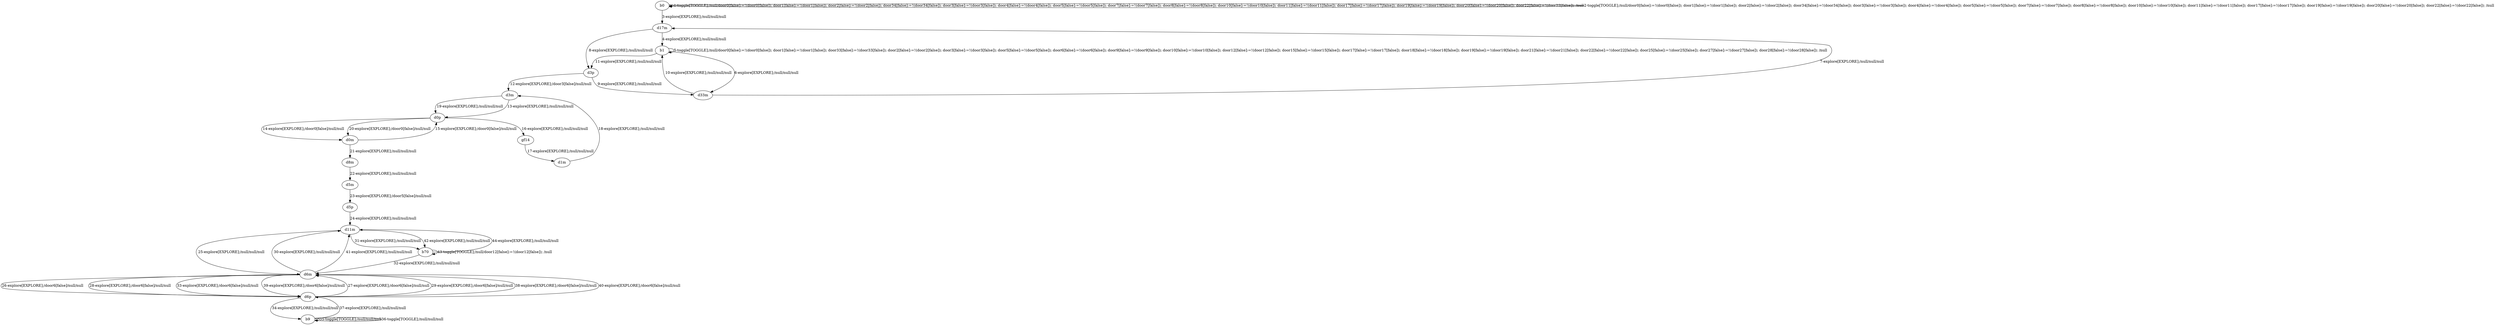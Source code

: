# Total number of goals covered by this test: 3
# d6p --> b9
# b9 --> b9
# b9 --> d6p

digraph g {
"b0" -> "b0" [label = "1-toggle[TOGGLE];/null/door0[false]:=!(door0[false]); door1[false]:=!(door1[false]); door2[false]:=!(door2[false]); door34[false]:=!(door34[false]); door3[false]:=!(door3[false]); door4[false]:=!(door4[false]); door5[false]:=!(door5[false]); door7[false]:=!(door7[false]); door8[false]:=!(door8[false]); door10[false]:=!(door10[false]); door11[false]:=!(door11[false]); door17[false]:=!(door17[false]); door19[false]:=!(door19[false]); door20[false]:=!(door20[false]); door22[false]:=!(door22[false]); /null"];
"b0" -> "b0" [label = "2-toggle[TOGGLE];/null/door0[false]:=!(door0[false]); door1[false]:=!(door1[false]); door2[false]:=!(door2[false]); door34[false]:=!(door34[false]); door3[false]:=!(door3[false]); door4[false]:=!(door4[false]); door5[false]:=!(door5[false]); door7[false]:=!(door7[false]); door8[false]:=!(door8[false]); door10[false]:=!(door10[false]); door11[false]:=!(door11[false]); door17[false]:=!(door17[false]); door19[false]:=!(door19[false]); door20[false]:=!(door20[false]); door22[false]:=!(door22[false]); /null"];
"b0" -> "d17m" [label = "3-explore[EXPLORE];/null/null/null"];
"d17m" -> "b1" [label = "4-explore[EXPLORE];/null/null/null"];
"b1" -> "b1" [label = "5-toggle[TOGGLE];/null/door0[false]:=!(door0[false]); door1[false]:=!(door1[false]); door33[false]:=!(door33[false]); door2[false]:=!(door2[false]); door3[false]:=!(door3[false]); door5[false]:=!(door5[false]); door6[false]:=!(door6[false]); door9[false]:=!(door9[false]); door10[false]:=!(door10[false]); door12[false]:=!(door12[false]); door15[false]:=!(door15[false]); door17[false]:=!(door17[false]); door18[false]:=!(door18[false]); door19[false]:=!(door19[false]); door21[false]:=!(door21[false]); door22[false]:=!(door22[false]); door25[false]:=!(door25[false]); door27[false]:=!(door27[false]); door28[false]:=!(door28[false]); /null"];
"b1" -> "d33m" [label = "6-explore[EXPLORE];/null/null/null"];
"d33m" -> "d17m" [label = "7-explore[EXPLORE];/null/null/null"];
"d17m" -> "d3p" [label = "8-explore[EXPLORE];/null/null/null"];
"d3p" -> "d33m" [label = "9-explore[EXPLORE];/null/null/null"];
"d33m" -> "b1" [label = "10-explore[EXPLORE];/null/null/null"];
"b1" -> "d3p" [label = "11-explore[EXPLORE];/null/null/null"];
"d3p" -> "d3m" [label = "12-explore[EXPLORE];/door3[false]/null/null"];
"d3m" -> "d0p" [label = "13-explore[EXPLORE];/null/null/null"];
"d0p" -> "d0m" [label = "14-explore[EXPLORE];/door0[false]/null/null"];
"d0m" -> "d0p" [label = "15-explore[EXPLORE];/door0[false]/null/null"];
"d0p" -> "gf14" [label = "16-explore[EXPLORE];/null/null/null"];
"gf14" -> "d1m" [label = "17-explore[EXPLORE];/null/null/null"];
"d1m" -> "d3m" [label = "18-explore[EXPLORE];/null/null/null"];
"d3m" -> "d0p" [label = "19-explore[EXPLORE];/null/null/null"];
"d0p" -> "d0m" [label = "20-explore[EXPLORE];/door0[false]/null/null"];
"d0m" -> "d8m" [label = "21-explore[EXPLORE];/null/null/null"];
"d8m" -> "d5m" [label = "22-explore[EXPLORE];/null/null/null"];
"d5m" -> "d5p" [label = "23-explore[EXPLORE];/door5[false]/null/null"];
"d5p" -> "d11m" [label = "24-explore[EXPLORE];/null/null/null"];
"d11m" -> "d6m" [label = "25-explore[EXPLORE];/null/null/null"];
"d6m" -> "d6p" [label = "26-explore[EXPLORE];/door6[false]/null/null"];
"d6p" -> "d6m" [label = "27-explore[EXPLORE];/door6[false]/null/null"];
"d6m" -> "d6p" [label = "28-explore[EXPLORE];/door6[false]/null/null"];
"d6p" -> "d6m" [label = "29-explore[EXPLORE];/door6[false]/null/null"];
"d6m" -> "d11m" [label = "30-explore[EXPLORE];/null/null/null"];
"d11m" -> "b70" [label = "31-explore[EXPLORE];/null/null/null"];
"b70" -> "d6m" [label = "32-explore[EXPLORE];/null/null/null"];
"d6m" -> "d6p" [label = "33-explore[EXPLORE];/door6[false]/null/null"];
"d6p" -> "b9" [label = "34-explore[EXPLORE];/null/null/null"];
"b9" -> "b9" [label = "35-toggle[TOGGLE];/null/null/null"];
"b9" -> "b9" [label = "36-toggle[TOGGLE];/null/null/null"];
"b9" -> "d6p" [label = "37-explore[EXPLORE];/null/null/null"];
"d6p" -> "d6m" [label = "38-explore[EXPLORE];/door6[false]/null/null"];
"d6m" -> "d6p" [label = "39-explore[EXPLORE];/door6[false]/null/null"];
"d6p" -> "d6m" [label = "40-explore[EXPLORE];/door6[false]/null/null"];
"d6m" -> "d11m" [label = "41-explore[EXPLORE];/null/null/null"];
"d11m" -> "b70" [label = "42-explore[EXPLORE];/null/null/null"];
"b70" -> "b70" [label = "43-toggle[TOGGLE];/null/door12[false]:=!(door12[false]); /null"];
"b70" -> "d11m" [label = "44-explore[EXPLORE];/null/null/null"];
}